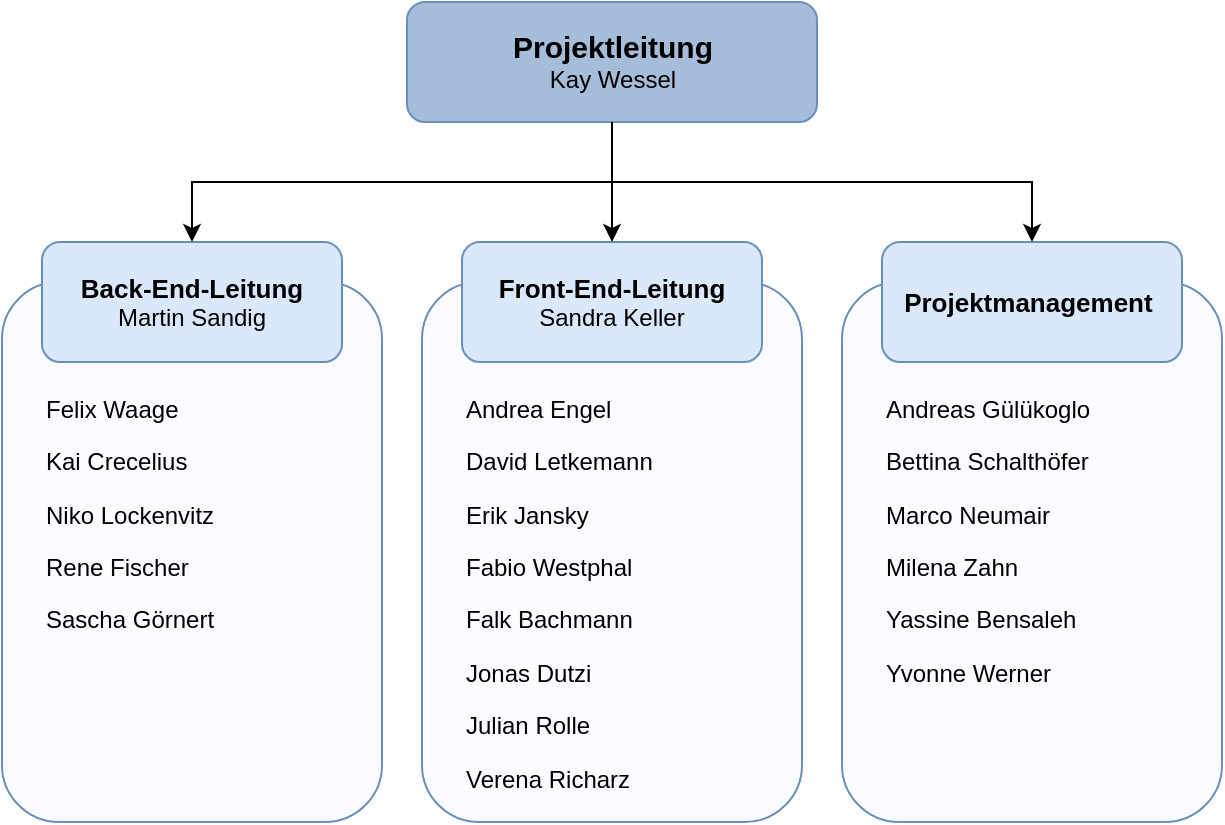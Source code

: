 <mxfile version="13.3.9" type="device"><diagram id="prtHgNgQTEPvFCAcTncT" name="Page-1"><mxGraphModel dx="946" dy="680" grid="1" gridSize="10" guides="1" tooltips="1" connect="1" arrows="1" fold="1" page="1" pageScale="1" pageWidth="700" pageHeight="400" math="0" shadow="0"><root><mxCell id="0"/><mxCell id="1" parent="0"/><mxCell id="Vahye9-_bQF_TRqDmyAA-10" value="" style="rounded=1;whiteSpace=wrap;html=1;strokeColor=#6c8ebf;fillColor=#FAFCFF;" vertex="1" parent="1"><mxGeometry x="430" y="150" width="190" height="270" as="geometry"/></mxCell><mxCell id="Vahye9-_bQF_TRqDmyAA-9" value="" style="rounded=1;whiteSpace=wrap;html=1;strokeColor=#6c8ebf;fillColor=#FAFCFF;" vertex="1" parent="1"><mxGeometry x="220" y="150" width="190" height="270" as="geometry"/></mxCell><mxCell id="Vahye9-_bQF_TRqDmyAA-5" value="" style="rounded=1;whiteSpace=wrap;html=1;strokeColor=#6c8ebf;fillColor=#FAFCFF;" vertex="1" parent="1"><mxGeometry x="10" y="150" width="190" height="270" as="geometry"/></mxCell><mxCell id="Vahye9-_bQF_TRqDmyAA-1" value="&lt;b&gt;&lt;font style=&quot;font-size: 15px&quot;&gt;Projektleitung&lt;/font&gt;&lt;/b&gt;&lt;br&gt;Kay Wessel" style="rounded=1;whiteSpace=wrap;html=1;strokeColor=#6c8ebf;fillColor=#A5BDD9;" vertex="1" parent="1"><mxGeometry x="212.5" y="10" width="205" height="60" as="geometry"/></mxCell><mxCell id="Vahye9-_bQF_TRqDmyAA-2" value="&lt;b&gt;&lt;font style=&quot;font-size: 13px&quot;&gt;Back-End-Leitung&lt;/font&gt;&lt;/b&gt;&lt;br&gt;Martin Sandig" style="rounded=1;whiteSpace=wrap;html=1;fillColor=#dae8fc;strokeColor=#6c8ebf;" vertex="1" parent="1"><mxGeometry x="30" y="130" width="150" height="60" as="geometry"/></mxCell><mxCell id="Vahye9-_bQF_TRqDmyAA-3" value="&lt;b&gt;&lt;font style=&quot;font-size: 13px&quot;&gt;Front-End-Leitung&lt;/font&gt;&lt;/b&gt;&lt;br&gt;Sandra Keller" style="rounded=1;whiteSpace=wrap;html=1;fillColor=#dae8fc;strokeColor=#6c8ebf;" vertex="1" parent="1"><mxGeometry x="240" y="130" width="150" height="60" as="geometry"/></mxCell><mxCell id="Vahye9-_bQF_TRqDmyAA-4" value="&lt;b&gt;&lt;font style=&quot;font-size: 13px&quot;&gt;Projektmanagement&amp;nbsp;&lt;br&gt;&lt;/font&gt;&lt;/b&gt;" style="rounded=1;whiteSpace=wrap;html=1;strokeColor=#6c8ebf;fillColor=#DAE8FC;" vertex="1" parent="1"><mxGeometry x="450" y="130" width="150" height="60" as="geometry"/></mxCell><mxCell id="Vahye9-_bQF_TRqDmyAA-6" value="" style="endArrow=classic;html=1;entryX=0.5;entryY=0;entryDx=0;entryDy=0;exitX=0.5;exitY=1;exitDx=0;exitDy=0;rounded=0;" edge="1" parent="1" source="Vahye9-_bQF_TRqDmyAA-1" target="Vahye9-_bQF_TRqDmyAA-2"><mxGeometry width="50" height="50" relative="1" as="geometry"><mxPoint x="320" y="90" as="sourcePoint"/><mxPoint x="370" y="40" as="targetPoint"/><Array as="points"><mxPoint x="315" y="100"/><mxPoint x="105" y="100"/></Array></mxGeometry></mxCell><mxCell id="Vahye9-_bQF_TRqDmyAA-7" value="" style="endArrow=classic;html=1;entryX=0.5;entryY=0;entryDx=0;entryDy=0;exitX=0.5;exitY=1;exitDx=0;exitDy=0;rounded=0;" edge="1" parent="1" source="Vahye9-_bQF_TRqDmyAA-1" target="Vahye9-_bQF_TRqDmyAA-4"><mxGeometry width="50" height="50" relative="1" as="geometry"><mxPoint x="325" y="80" as="sourcePoint"/><mxPoint x="115" y="140" as="targetPoint"/><Array as="points"><mxPoint x="315" y="100"/><mxPoint x="525" y="100"/></Array></mxGeometry></mxCell><mxCell id="Vahye9-_bQF_TRqDmyAA-8" value="" style="endArrow=classic;html=1;entryX=0.5;entryY=0;entryDx=0;entryDy=0;rounded=0;" edge="1" parent="1" source="Vahye9-_bQF_TRqDmyAA-1" target="Vahye9-_bQF_TRqDmyAA-3"><mxGeometry width="50" height="50" relative="1" as="geometry"><mxPoint x="310" y="70" as="sourcePoint"/><mxPoint x="525" y="140" as="targetPoint"/></mxGeometry></mxCell><mxCell id="Vahye9-_bQF_TRqDmyAA-11" value="&lt;p class=&quot;MsoNormal&quot; style=&quot;margin: 0cm 0cm 8pt ; line-height: 15.693px ; font-family: &amp;#34;calibri&amp;#34; , sans-serif&quot;&gt;&lt;font style=&quot;font-size: 12px&quot;&gt;Felix Waage&lt;/font&gt;&lt;/p&gt;&lt;p class=&quot;MsoNormal&quot; style=&quot;margin: 0cm 0cm 8pt ; line-height: 15.693px ; font-family: &amp;#34;calibri&amp;#34; , sans-serif&quot;&gt;&lt;font style=&quot;font-size: 12px&quot;&gt;Kai Crecelius&lt;/font&gt;&lt;/p&gt;&lt;p class=&quot;MsoNormal&quot; style=&quot;margin: 0cm 0cm 8pt ; line-height: 15.693px ; font-family: &amp;#34;calibri&amp;#34; , sans-serif&quot;&gt;&lt;font style=&quot;font-size: 12px&quot;&gt;Niko Lockenvitz&lt;/font&gt;&lt;/p&gt;&lt;p class=&quot;MsoNormal&quot; style=&quot;margin: 0cm 0cm 8pt ; line-height: 15.693px ; font-family: &amp;#34;calibri&amp;#34; , sans-serif&quot;&gt;&lt;font style=&quot;font-size: 12px&quot;&gt;Rene Fischer&lt;/font&gt;&lt;/p&gt;&lt;p class=&quot;MsoNormal&quot; style=&quot;margin: 0cm 0cm 8pt ; line-height: 15.693px ; font-family: &amp;#34;calibri&amp;#34; , sans-serif&quot;&gt;&lt;font style=&quot;font-size: 12px&quot;&gt;Sascha Görnert&lt;/font&gt;&lt;/p&gt;" style="text;html=1;strokeColor=none;fillColor=none;align=left;verticalAlign=top;whiteSpace=wrap;rounded=0;" vertex="1" parent="1"><mxGeometry x="30" y="200" width="150" height="150" as="geometry"/></mxCell><mxCell id="Vahye9-_bQF_TRqDmyAA-12" value="&lt;p class=&quot;MsoNormal&quot; style=&quot;margin: 0cm 0cm 8pt ; line-height: 15.693px ; font-family: &amp;#34;calibri&amp;#34; , sans-serif&quot;&gt;&lt;font style=&quot;font-size: 12px&quot;&gt;Andrea Engel&lt;/font&gt;&lt;/p&gt;&lt;p class=&quot;MsoNormal&quot; style=&quot;margin: 0cm 0cm 8pt ; line-height: 15.693px ; font-family: &amp;#34;calibri&amp;#34; , sans-serif&quot;&gt;&lt;font style=&quot;font-size: 12px&quot;&gt;David Letkemann&lt;/font&gt;&lt;/p&gt;&lt;p class=&quot;MsoNormal&quot; style=&quot;margin: 0cm 0cm 8pt ; line-height: 15.693px ; font-family: &amp;#34;calibri&amp;#34; , sans-serif&quot;&gt;&lt;font style=&quot;font-size: 12px&quot;&gt;Erik Jansky&lt;/font&gt;&lt;/p&gt;&lt;p class=&quot;MsoNormal&quot; style=&quot;margin: 0cm 0cm 8pt ; line-height: 15.693px ; font-family: &amp;#34;calibri&amp;#34; , sans-serif&quot;&gt;&lt;font style=&quot;font-size: 12px&quot;&gt;Fabio Westphal&lt;/font&gt;&lt;/p&gt;&lt;p class=&quot;MsoNormal&quot; style=&quot;margin: 0cm 0cm 8pt ; line-height: 15.693px ; font-family: &amp;#34;calibri&amp;#34; , sans-serif&quot;&gt;&lt;font style=&quot;font-size: 12px&quot;&gt;Falk Bachmann&lt;/font&gt;&lt;/p&gt;&lt;p class=&quot;MsoNormal&quot; style=&quot;margin: 0cm 0cm 8pt ; line-height: 15.693px ; font-family: &amp;#34;calibri&amp;#34; , sans-serif&quot;&gt;&lt;font style=&quot;font-size: 12px&quot;&gt;Jonas Dutzi&lt;/font&gt;&lt;/p&gt;&lt;p class=&quot;MsoNormal&quot; style=&quot;margin: 0cm 0cm 8pt ; line-height: 15.693px ; font-family: &amp;#34;calibri&amp;#34; , sans-serif&quot;&gt;&lt;font style=&quot;font-size: 12px&quot;&gt;Julian Rolle&lt;/font&gt;&lt;/p&gt;&lt;p class=&quot;MsoNormal&quot; style=&quot;margin: 0cm 0cm 8pt ; line-height: 15.693px ; font-family: &amp;#34;calibri&amp;#34; , sans-serif&quot;&gt;&lt;font style=&quot;font-size: 12px&quot;&gt;Verena Richarz&lt;/font&gt;&lt;span style=&quot;font-size: 11pt&quot;&gt;&lt;/span&gt;&lt;/p&gt;" style="text;html=1;strokeColor=none;fillColor=none;align=left;verticalAlign=top;whiteSpace=wrap;rounded=0;" vertex="1" parent="1"><mxGeometry x="240" y="200" width="150" height="150" as="geometry"/></mxCell><mxCell id="Vahye9-_bQF_TRqDmyAA-13" value="&lt;p class=&quot;MsoNormal&quot; style=&quot;margin: 0cm 0cm 8pt ; line-height: 15.693px ; font-family: &amp;#34;calibri&amp;#34; , sans-serif&quot;&gt;&lt;font style=&quot;font-size: 12px&quot;&gt;Andreas Gülükoglo&lt;/font&gt;&lt;/p&gt;&lt;p class=&quot;MsoNormal&quot; style=&quot;margin: 0cm 0cm 8pt ; line-height: 15.693px ; font-family: &amp;#34;calibri&amp;#34; , sans-serif&quot;&gt;&lt;font style=&quot;font-size: 12px&quot;&gt;Bettina Schalthöfer&lt;/font&gt;&lt;/p&gt;&lt;p class=&quot;MsoNormal&quot; style=&quot;margin: 0cm 0cm 8pt ; line-height: 15.693px ; font-family: &amp;#34;calibri&amp;#34; , sans-serif&quot;&gt;&lt;font style=&quot;font-size: 12px&quot;&gt;Marco Neumair&lt;/font&gt;&lt;/p&gt;&lt;p class=&quot;MsoNormal&quot; style=&quot;margin: 0cm 0cm 8pt ; line-height: 15.693px ; font-family: &amp;#34;calibri&amp;#34; , sans-serif&quot;&gt;&lt;font style=&quot;font-size: 12px&quot;&gt;Milena Zahn&lt;/font&gt;&lt;/p&gt;&lt;p class=&quot;MsoNormal&quot; style=&quot;margin: 0cm 0cm 8pt ; line-height: 15.693px ; font-family: &amp;#34;calibri&amp;#34; , sans-serif&quot;&gt;&lt;font style=&quot;font-size: 12px&quot;&gt;Yassine Bensaleh&lt;/font&gt;&lt;/p&gt;&lt;p class=&quot;MsoNormal&quot; style=&quot;margin: 0cm 0cm 8pt ; line-height: 15.693px ; font-family: &amp;#34;calibri&amp;#34; , sans-serif&quot;&gt;&lt;font style=&quot;font-size: 12px&quot;&gt;Yvonne Werner&lt;/font&gt;&lt;/p&gt;" style="text;html=1;strokeColor=none;fillColor=none;align=left;verticalAlign=top;whiteSpace=wrap;rounded=0;" vertex="1" parent="1"><mxGeometry x="450" y="200" width="150" height="150" as="geometry"/></mxCell></root></mxGraphModel></diagram></mxfile>